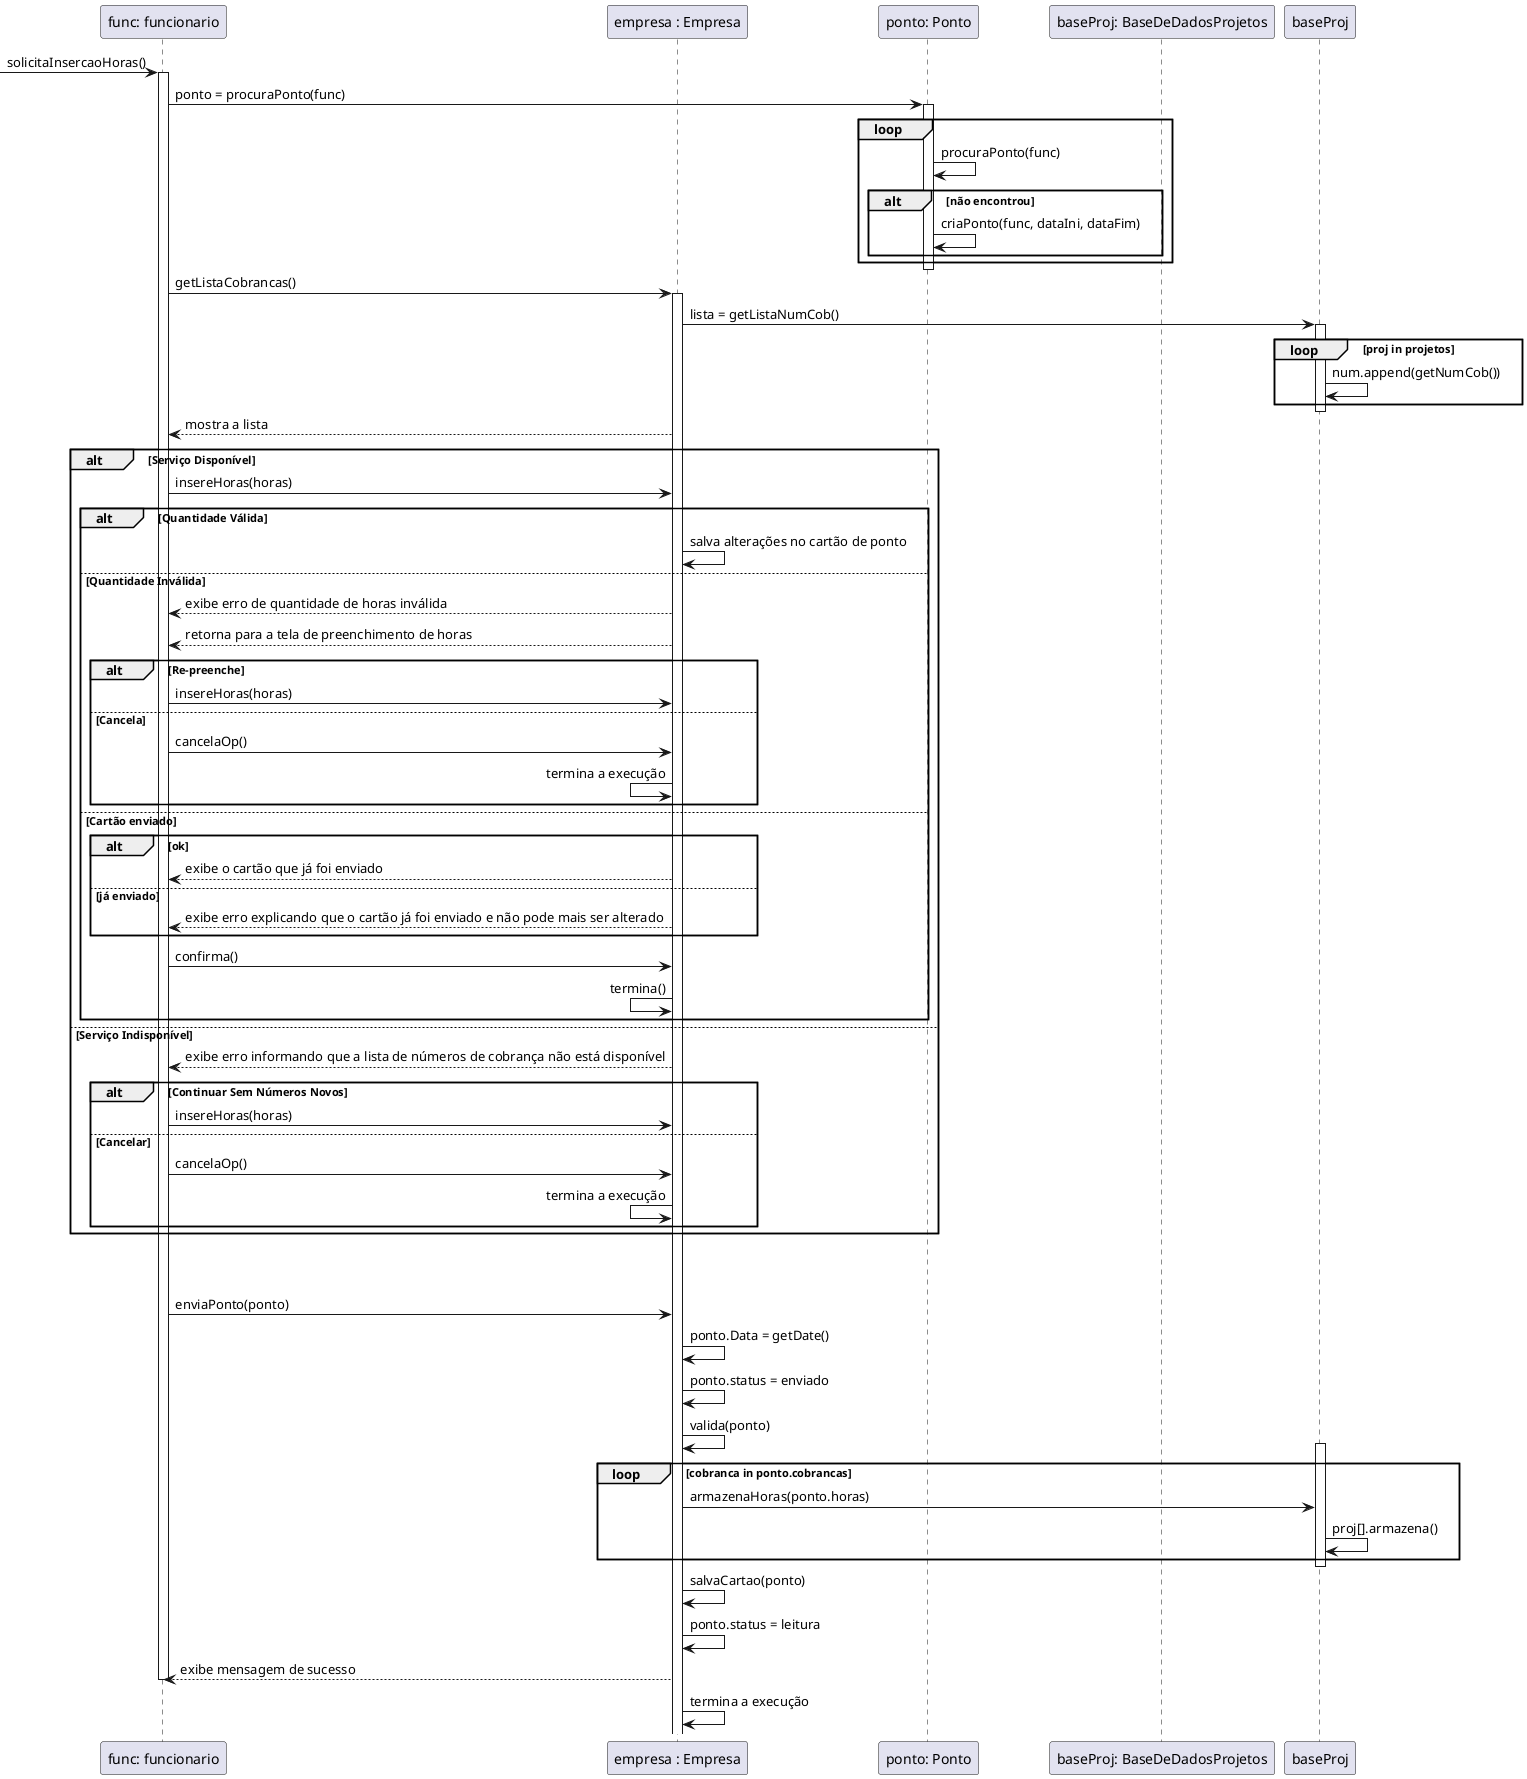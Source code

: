 @startuml

Participant "func: funcionario" as funcionario
Participant "empresa : Empresa" as empresa
' Participant "listaFun : ListaDefuncionarios" as listafuncionarios
' Participant "venda: Venda" as venda
' Participant "pgto: Pagamento" as pagamento
Participant "ponto: Ponto" as ponto
Participant "baseProj: BaseDeDadosProjetos" as baseProjeto

-> funcionario: solicitaInsercaoHoras()
activate funcionario
funcionario -> ponto: ponto = procuraPonto(func)
activate ponto
loop
    ponto -> ponto : procuraPonto(func)
    alt não encontrou
        ponto -> ponto: criaPonto(func, dataIni, dataFim)
    end
end
deactivate ponto

funcionario -> empresa: getListaCobrancas()
activate empresa
empresa -> baseProj: lista = getListaNumCob()
activate baseProj
loop proj in projetos
    baseProj -> baseProj: num.append(getNumCob())
end
deactivate baseProj

empresa --> funcionario: mostra a lista
alt Serviço Disponível

    funcionario -> empresa : insereHoras(horas)
    alt Quantidade Válida
        'não sei como fazer muito bem
        empresa -> empresa : salva alterações no cartão de ponto

    else Quantidade Inválida

        funcionario <-- empresa : exibe erro de quantidade de horas inválida
        funcionario <-- empresa : retorna para a tela de preenchimento de horas

        alt Re-preenche

            funcionario -> empresa : insereHoras(horas)

        else Cancela

            funcionario -> empresa : cancelaOp()
            empresa <- empresa : termina a execução

        end

    else Cartão enviado

    alt ok
        funcionario <-- empresa : exibe o cartão que já foi enviado
    else já enviado
        funcionario <-- empresa : exibe erro explicando que o cartão já foi enviado e não pode mais ser alterado
    end
        funcionario -> empresa : confirma()

        empresa <- empresa : termina()

    end

else Serviço Indisponível

    funcionario <-- empresa : exibe erro informando que a lista de números de cobrança não está disponível
    
    alt Continuar Sem Números Novos

        funcionario -> empresa : insereHoras(horas)

    else Cancelar

        funcionario -> empresa : cancelaOp()
        empresa <- empresa : termina a execução

    end
end
|||
|||
funcionario -> empresa : enviaPonto(ponto)
empresa -> empresa : ponto.Data = getDate()
empresa -> empresa : ponto.status = enviado
empresa -> empresa : valida(ponto)
activate baseProj
loop cobranca in ponto.cobrancas
    empresa -> baseProj : armazenaHoras(ponto.horas)
    baseProj -> baseProj: proj[].armazena()
end
deactivate baseProj

empresa -> empresa : salvaCartao(ponto)
empresa -> empresa : ponto.status = leitura
funcionario <-- empresa : exibe mensagem de sucesso
deactivate funcionario
empresa -> empresa : termina a execução

@enduml